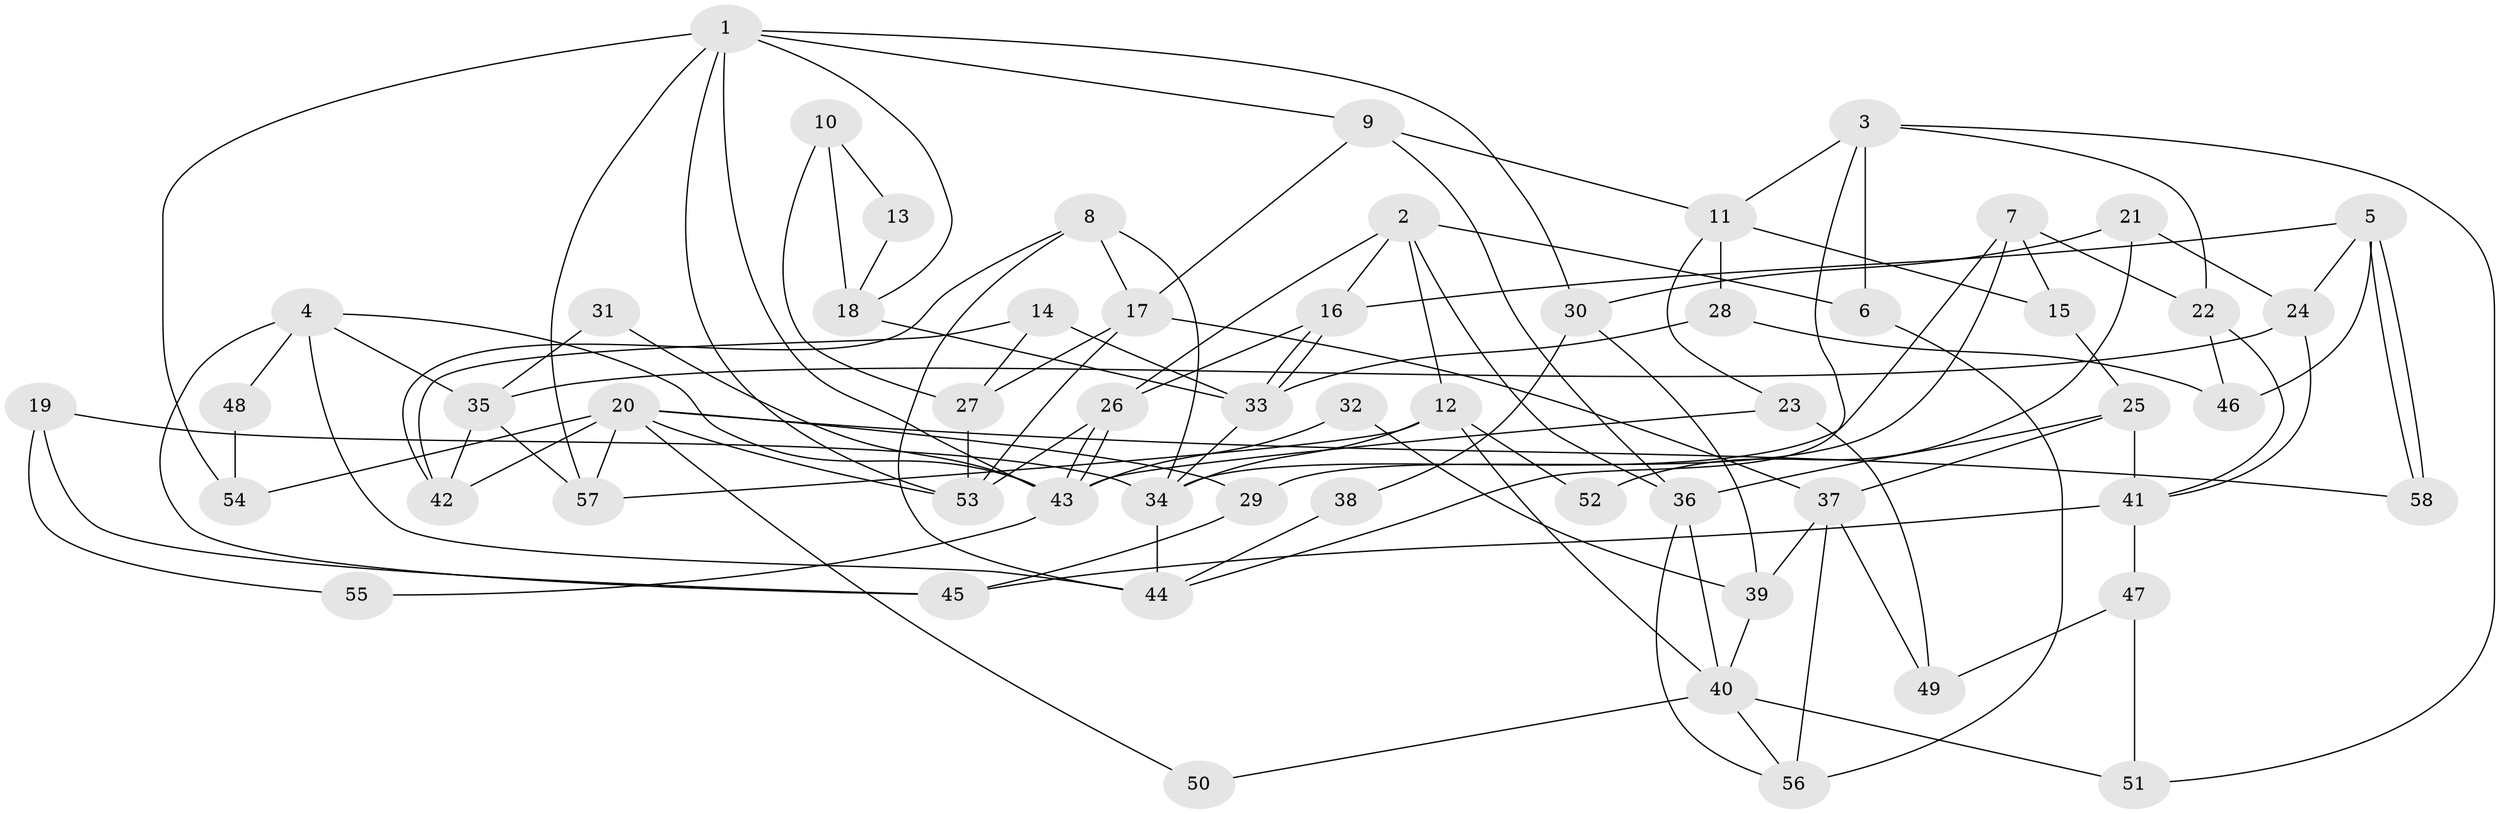 // coarse degree distribution, {9: 0.02702702702702703, 7: 0.13513513513513514, 6: 0.21621621621621623, 8: 0.05405405405405406, 4: 0.1891891891891892, 5: 0.08108108108108109, 2: 0.16216216216216217, 3: 0.13513513513513514}
// Generated by graph-tools (version 1.1) at 2025/52/02/27/25 19:52:07]
// undirected, 58 vertices, 116 edges
graph export_dot {
graph [start="1"]
  node [color=gray90,style=filled];
  1;
  2;
  3;
  4;
  5;
  6;
  7;
  8;
  9;
  10;
  11;
  12;
  13;
  14;
  15;
  16;
  17;
  18;
  19;
  20;
  21;
  22;
  23;
  24;
  25;
  26;
  27;
  28;
  29;
  30;
  31;
  32;
  33;
  34;
  35;
  36;
  37;
  38;
  39;
  40;
  41;
  42;
  43;
  44;
  45;
  46;
  47;
  48;
  49;
  50;
  51;
  52;
  53;
  54;
  55;
  56;
  57;
  58;
  1 -- 9;
  1 -- 57;
  1 -- 18;
  1 -- 30;
  1 -- 43;
  1 -- 53;
  1 -- 54;
  2 -- 26;
  2 -- 16;
  2 -- 6;
  2 -- 12;
  2 -- 36;
  3 -- 44;
  3 -- 22;
  3 -- 6;
  3 -- 11;
  3 -- 51;
  4 -- 44;
  4 -- 43;
  4 -- 35;
  4 -- 45;
  4 -- 48;
  5 -- 16;
  5 -- 58;
  5 -- 58;
  5 -- 24;
  5 -- 46;
  6 -- 56;
  7 -- 22;
  7 -- 34;
  7 -- 15;
  7 -- 29;
  8 -- 17;
  8 -- 42;
  8 -- 34;
  8 -- 44;
  9 -- 36;
  9 -- 11;
  9 -- 17;
  10 -- 27;
  10 -- 18;
  10 -- 13;
  11 -- 15;
  11 -- 23;
  11 -- 28;
  12 -- 57;
  12 -- 34;
  12 -- 40;
  12 -- 52;
  13 -- 18;
  14 -- 27;
  14 -- 33;
  14 -- 42;
  15 -- 25;
  16 -- 26;
  16 -- 33;
  16 -- 33;
  17 -- 37;
  17 -- 27;
  17 -- 53;
  18 -- 33;
  19 -- 45;
  19 -- 34;
  19 -- 55;
  20 -- 42;
  20 -- 53;
  20 -- 29;
  20 -- 50;
  20 -- 54;
  20 -- 57;
  20 -- 58;
  21 -- 30;
  21 -- 24;
  21 -- 52;
  22 -- 41;
  22 -- 46;
  23 -- 43;
  23 -- 49;
  24 -- 41;
  24 -- 35;
  25 -- 36;
  25 -- 41;
  25 -- 37;
  26 -- 43;
  26 -- 43;
  26 -- 53;
  27 -- 53;
  28 -- 33;
  28 -- 46;
  29 -- 45;
  30 -- 39;
  30 -- 38;
  31 -- 43;
  31 -- 35;
  32 -- 39;
  32 -- 43;
  33 -- 34;
  34 -- 44;
  35 -- 42;
  35 -- 57;
  36 -- 56;
  36 -- 40;
  37 -- 56;
  37 -- 39;
  37 -- 49;
  38 -- 44;
  39 -- 40;
  40 -- 50;
  40 -- 51;
  40 -- 56;
  41 -- 47;
  41 -- 45;
  43 -- 55;
  47 -- 51;
  47 -- 49;
  48 -- 54;
}
